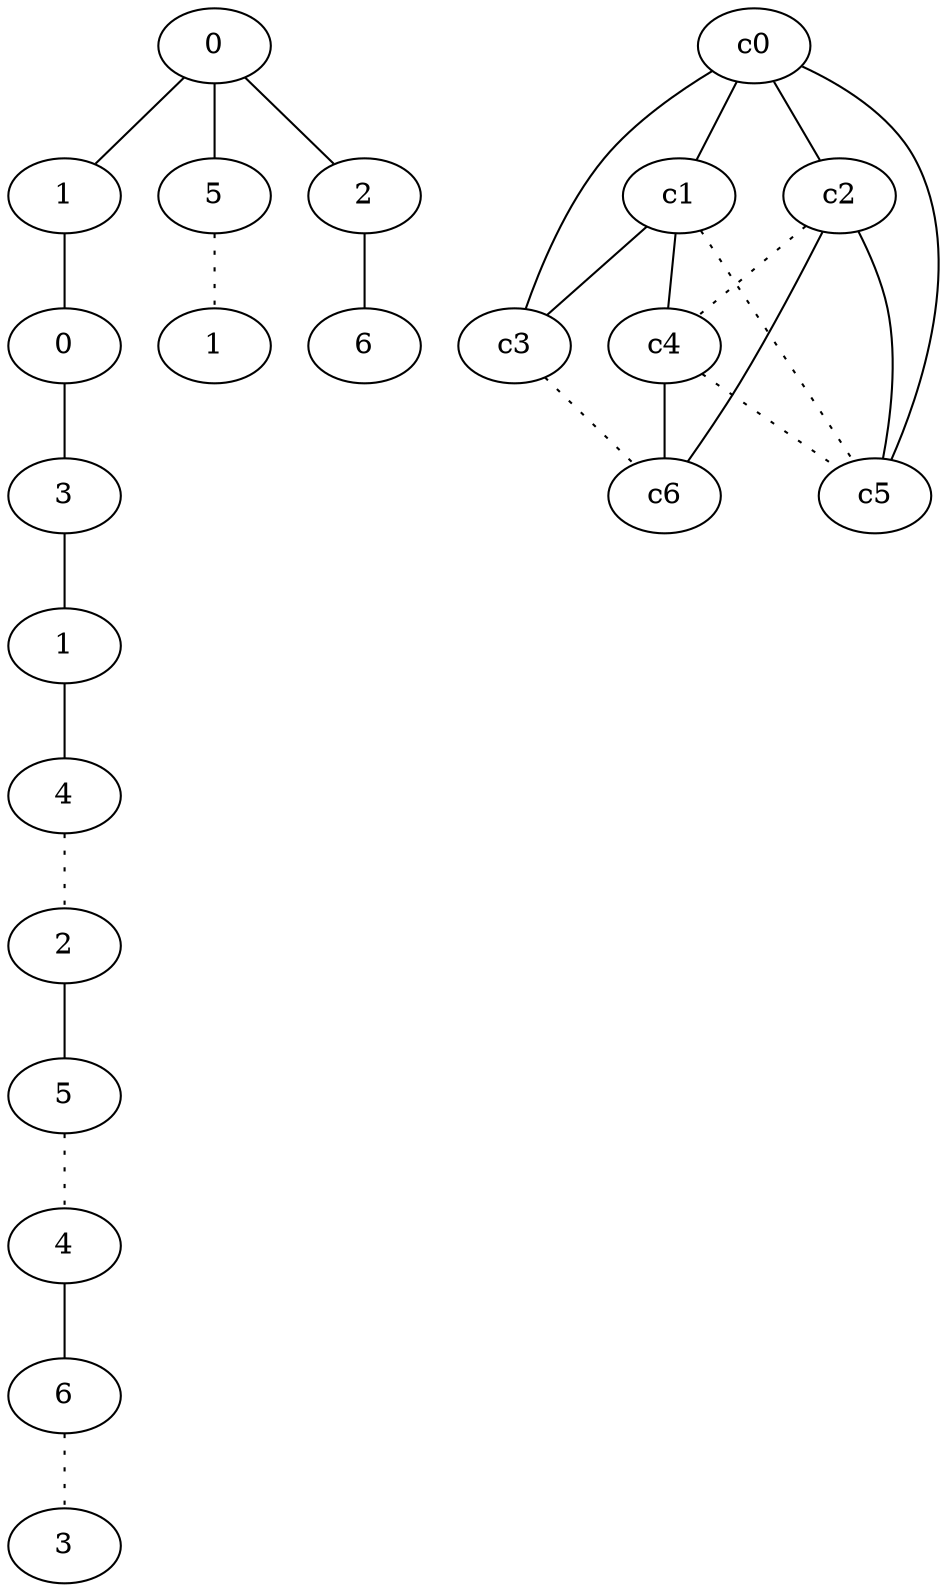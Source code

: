 graph {
a0[label=0];
a1[label=1];
a2[label=0];
a3[label=3];
a4[label=1];
a5[label=4];
a6[label=2];
a7[label=5];
a8[label=4];
a9[label=6];
a10[label=3];
a11[label=5];
a12[label=1];
a13[label=2];
a14[label=6];
a0 -- a1;
a0 -- a11;
a0 -- a13;
a1 -- a2;
a2 -- a3;
a3 -- a4;
a4 -- a5;
a5 -- a6 [style=dotted];
a6 -- a7;
a7 -- a8 [style=dotted];
a8 -- a9;
a9 -- a10 [style=dotted];
a11 -- a12 [style=dotted];
a13 -- a14;
c0 -- c1;
c0 -- c2;
c0 -- c3;
c0 -- c5;
c1 -- c3;
c1 -- c4;
c1 -- c5 [style=dotted];
c2 -- c4 [style=dotted];
c2 -- c5;
c2 -- c6;
c3 -- c6 [style=dotted];
c4 -- c5 [style=dotted];
c4 -- c6;
}
